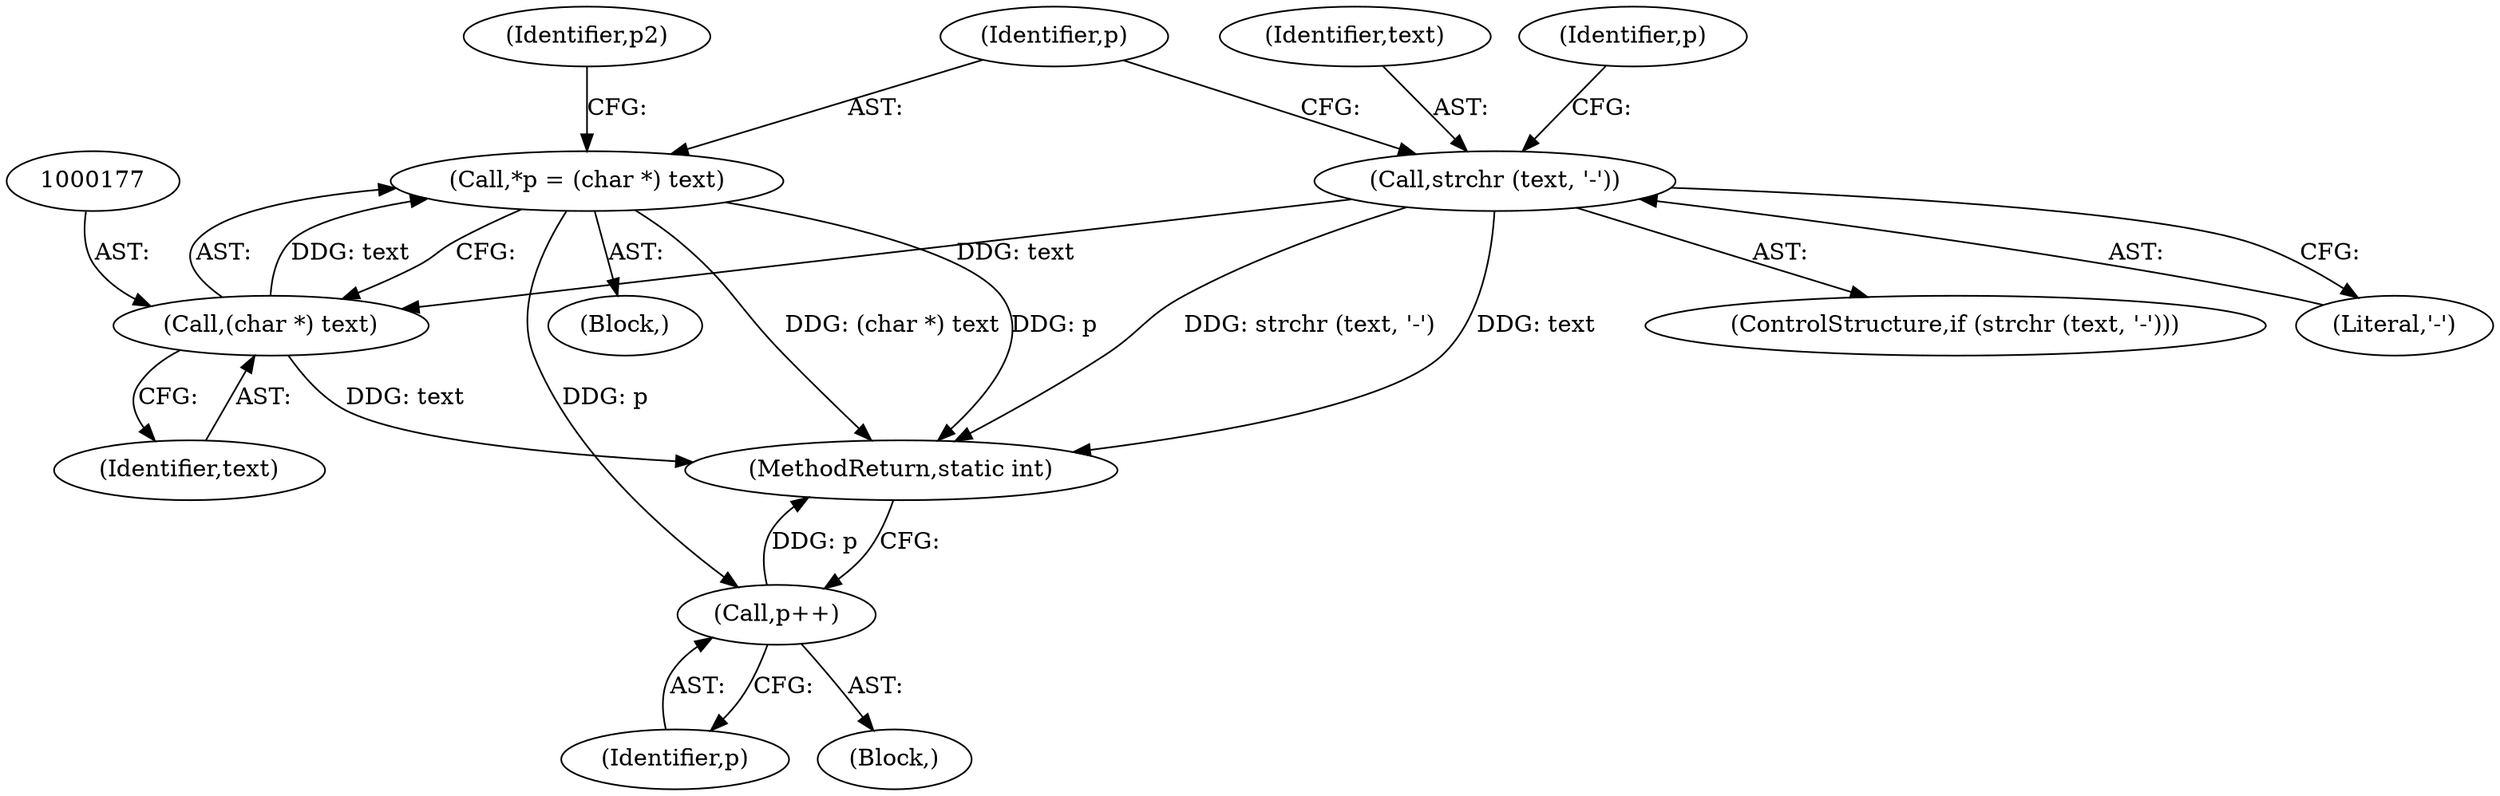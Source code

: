 digraph "0_php_c818d0d01341907fee82bdb81cab07b7d93bb9db@pointer" {
"1000174" [label="(Call,*p = (char *) text)"];
"1000176" [label="(Call,(char *) text)"];
"1000169" [label="(Call,strchr (text, '-'))"];
"1000207" [label="(Call,p++)"];
"1000186" [label="(Identifier,p)"];
"1000208" [label="(Identifier,p)"];
"1000178" [label="(Identifier,text)"];
"1000168" [label="(ControlStructure,if (strchr (text, '-')))"];
"1000174" [label="(Call,*p = (char *) text)"];
"1000171" [label="(Literal,'-')"];
"1000207" [label="(Call,p++)"];
"1000176" [label="(Call,(char *) text)"];
"1000172" [label="(Block,)"];
"1000209" [label="(MethodReturn,static int)"];
"1000169" [label="(Call,strchr (text, '-'))"];
"1000175" [label="(Identifier,p)"];
"1000181" [label="(Identifier,p2)"];
"1000163" [label="(Block,)"];
"1000170" [label="(Identifier,text)"];
"1000174" -> "1000172"  [label="AST: "];
"1000174" -> "1000176"  [label="CFG: "];
"1000175" -> "1000174"  [label="AST: "];
"1000176" -> "1000174"  [label="AST: "];
"1000181" -> "1000174"  [label="CFG: "];
"1000174" -> "1000209"  [label="DDG: (char *) text"];
"1000174" -> "1000209"  [label="DDG: p"];
"1000176" -> "1000174"  [label="DDG: text"];
"1000174" -> "1000207"  [label="DDG: p"];
"1000176" -> "1000178"  [label="CFG: "];
"1000177" -> "1000176"  [label="AST: "];
"1000178" -> "1000176"  [label="AST: "];
"1000176" -> "1000209"  [label="DDG: text"];
"1000169" -> "1000176"  [label="DDG: text"];
"1000169" -> "1000168"  [label="AST: "];
"1000169" -> "1000171"  [label="CFG: "];
"1000170" -> "1000169"  [label="AST: "];
"1000171" -> "1000169"  [label="AST: "];
"1000175" -> "1000169"  [label="CFG: "];
"1000186" -> "1000169"  [label="CFG: "];
"1000169" -> "1000209"  [label="DDG: text"];
"1000169" -> "1000209"  [label="DDG: strchr (text, '-')"];
"1000207" -> "1000163"  [label="AST: "];
"1000207" -> "1000208"  [label="CFG: "];
"1000208" -> "1000207"  [label="AST: "];
"1000209" -> "1000207"  [label="CFG: "];
"1000207" -> "1000209"  [label="DDG: p"];
}
